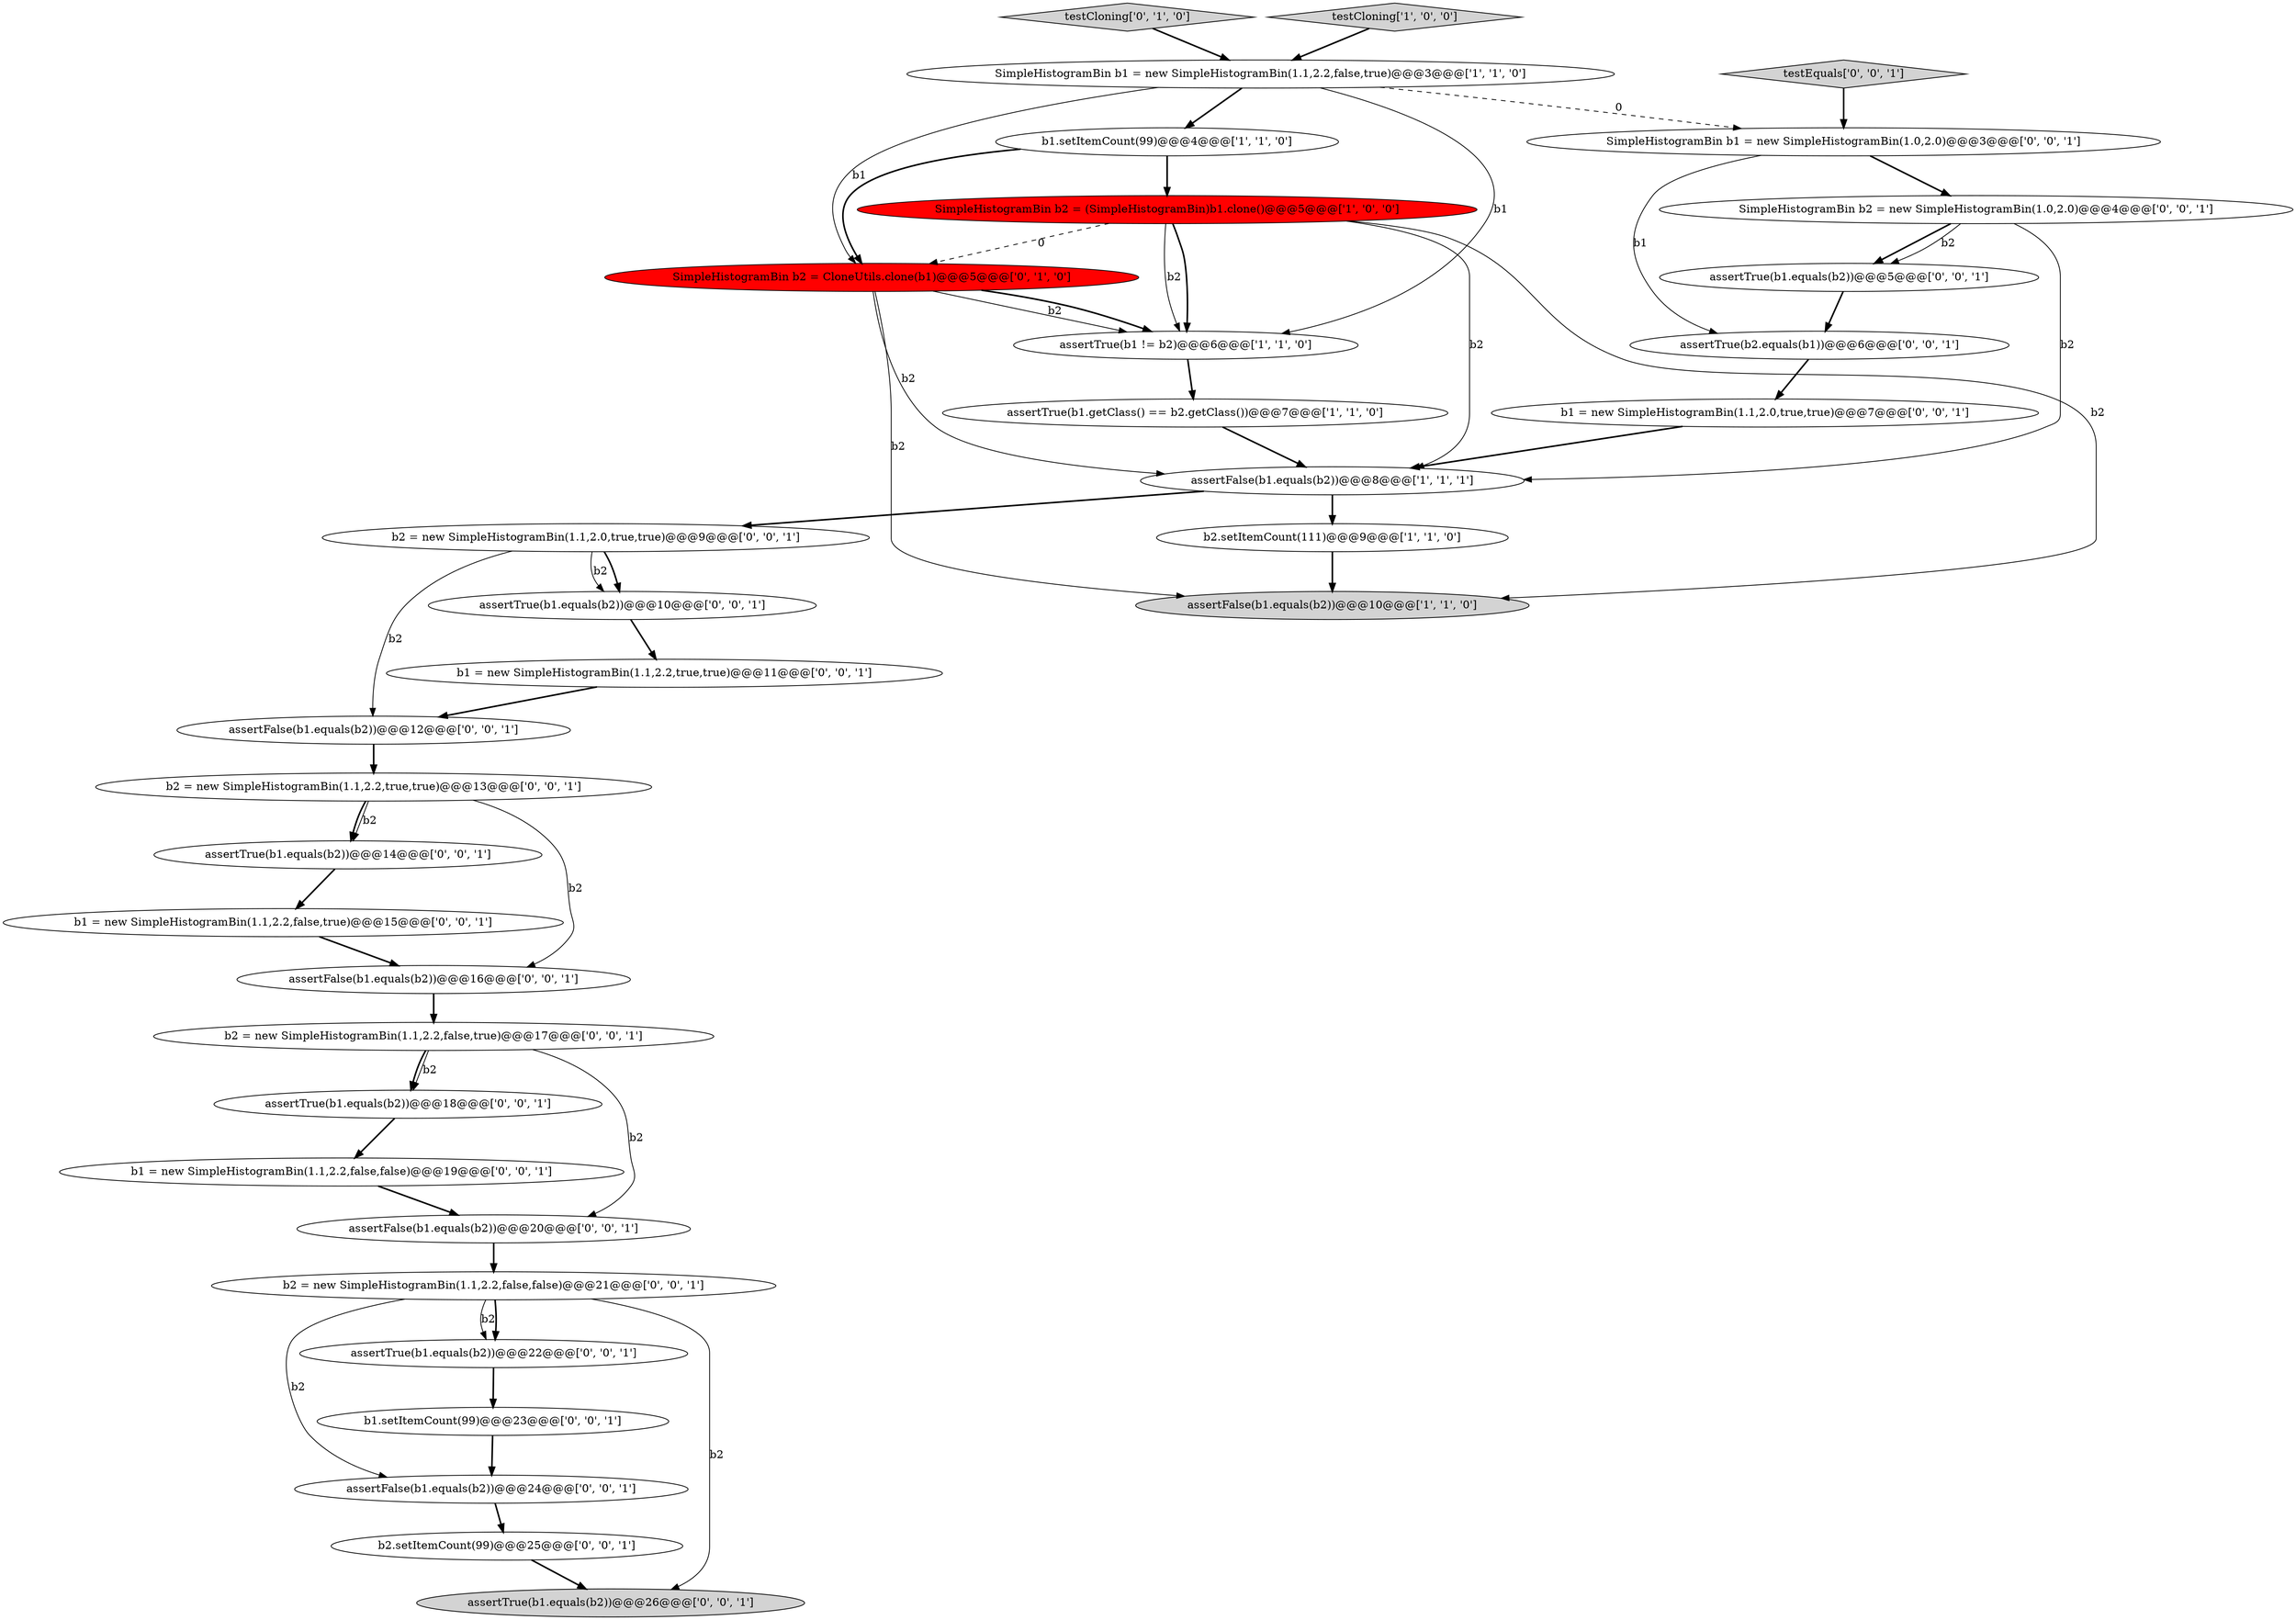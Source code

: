 digraph {
21 [style = filled, label = "assertTrue(b1.equals(b2))@@@22@@@['0', '0', '1']", fillcolor = white, shape = ellipse image = "AAA0AAABBB3BBB"];
28 [style = filled, label = "assertFalse(b1.equals(b2))@@@16@@@['0', '0', '1']", fillcolor = white, shape = ellipse image = "AAA0AAABBB3BBB"];
23 [style = filled, label = "testEquals['0', '0', '1']", fillcolor = lightgray, shape = diamond image = "AAA0AAABBB3BBB"];
3 [style = filled, label = "b1.setItemCount(99)@@@4@@@['1', '1', '0']", fillcolor = white, shape = ellipse image = "AAA0AAABBB1BBB"];
25 [style = filled, label = "assertTrue(b2.equals(b1))@@@6@@@['0', '0', '1']", fillcolor = white, shape = ellipse image = "AAA0AAABBB3BBB"];
26 [style = filled, label = "SimpleHistogramBin b2 = new SimpleHistogramBin(1.0,2.0)@@@4@@@['0', '0', '1']", fillcolor = white, shape = ellipse image = "AAA0AAABBB3BBB"];
8 [style = filled, label = "b2.setItemCount(111)@@@9@@@['1', '1', '0']", fillcolor = white, shape = ellipse image = "AAA0AAABBB1BBB"];
10 [style = filled, label = "testCloning['0', '1', '0']", fillcolor = lightgray, shape = diamond image = "AAA0AAABBB2BBB"];
11 [style = filled, label = "b2 = new SimpleHistogramBin(1.1,2.0,true,true)@@@9@@@['0', '0', '1']", fillcolor = white, shape = ellipse image = "AAA0AAABBB3BBB"];
12 [style = filled, label = "assertTrue(b1.equals(b2))@@@10@@@['0', '0', '1']", fillcolor = white, shape = ellipse image = "AAA0AAABBB3BBB"];
7 [style = filled, label = "assertFalse(b1.equals(b2))@@@10@@@['1', '1', '0']", fillcolor = lightgray, shape = ellipse image = "AAA0AAABBB1BBB"];
9 [style = filled, label = "SimpleHistogramBin b2 = CloneUtils.clone(b1)@@@5@@@['0', '1', '0']", fillcolor = red, shape = ellipse image = "AAA1AAABBB2BBB"];
0 [style = filled, label = "SimpleHistogramBin b2 = (SimpleHistogramBin)b1.clone()@@@5@@@['1', '0', '0']", fillcolor = red, shape = ellipse image = "AAA1AAABBB1BBB"];
14 [style = filled, label = "assertFalse(b1.equals(b2))@@@12@@@['0', '0', '1']", fillcolor = white, shape = ellipse image = "AAA0AAABBB3BBB"];
32 [style = filled, label = "b1 = new SimpleHistogramBin(1.1,2.0,true,true)@@@7@@@['0', '0', '1']", fillcolor = white, shape = ellipse image = "AAA0AAABBB3BBB"];
5 [style = filled, label = "assertTrue(b1.getClass() == b2.getClass())@@@7@@@['1', '1', '0']", fillcolor = white, shape = ellipse image = "AAA0AAABBB1BBB"];
13 [style = filled, label = "SimpleHistogramBin b1 = new SimpleHistogramBin(1.0,2.0)@@@3@@@['0', '0', '1']", fillcolor = white, shape = ellipse image = "AAA0AAABBB3BBB"];
20 [style = filled, label = "assertTrue(b1.equals(b2))@@@18@@@['0', '0', '1']", fillcolor = white, shape = ellipse image = "AAA0AAABBB3BBB"];
33 [style = filled, label = "assertFalse(b1.equals(b2))@@@20@@@['0', '0', '1']", fillcolor = white, shape = ellipse image = "AAA0AAABBB3BBB"];
6 [style = filled, label = "assertFalse(b1.equals(b2))@@@8@@@['1', '1', '1']", fillcolor = white, shape = ellipse image = "AAA0AAABBB1BBB"];
17 [style = filled, label = "assertTrue(b1.equals(b2))@@@26@@@['0', '0', '1']", fillcolor = lightgray, shape = ellipse image = "AAA0AAABBB3BBB"];
1 [style = filled, label = "testCloning['1', '0', '0']", fillcolor = lightgray, shape = diamond image = "AAA0AAABBB1BBB"];
24 [style = filled, label = "b1 = new SimpleHistogramBin(1.1,2.2,false,false)@@@19@@@['0', '0', '1']", fillcolor = white, shape = ellipse image = "AAA0AAABBB3BBB"];
4 [style = filled, label = "SimpleHistogramBin b1 = new SimpleHistogramBin(1.1,2.2,false,true)@@@3@@@['1', '1', '0']", fillcolor = white, shape = ellipse image = "AAA0AAABBB1BBB"];
19 [style = filled, label = "assertTrue(b1.equals(b2))@@@14@@@['0', '0', '1']", fillcolor = white, shape = ellipse image = "AAA0AAABBB3BBB"];
22 [style = filled, label = "b2.setItemCount(99)@@@25@@@['0', '0', '1']", fillcolor = white, shape = ellipse image = "AAA0AAABBB3BBB"];
15 [style = filled, label = "b2 = new SimpleHistogramBin(1.1,2.2,false,true)@@@17@@@['0', '0', '1']", fillcolor = white, shape = ellipse image = "AAA0AAABBB3BBB"];
31 [style = filled, label = "assertTrue(b1.equals(b2))@@@5@@@['0', '0', '1']", fillcolor = white, shape = ellipse image = "AAA0AAABBB3BBB"];
2 [style = filled, label = "assertTrue(b1 != b2)@@@6@@@['1', '1', '0']", fillcolor = white, shape = ellipse image = "AAA0AAABBB1BBB"];
18 [style = filled, label = "b1 = new SimpleHistogramBin(1.1,2.2,true,true)@@@11@@@['0', '0', '1']", fillcolor = white, shape = ellipse image = "AAA0AAABBB3BBB"];
30 [style = filled, label = "b1 = new SimpleHistogramBin(1.1,2.2,false,true)@@@15@@@['0', '0', '1']", fillcolor = white, shape = ellipse image = "AAA0AAABBB3BBB"];
16 [style = filled, label = "b2 = new SimpleHistogramBin(1.1,2.2,true,true)@@@13@@@['0', '0', '1']", fillcolor = white, shape = ellipse image = "AAA0AAABBB3BBB"];
29 [style = filled, label = "b1.setItemCount(99)@@@23@@@['0', '0', '1']", fillcolor = white, shape = ellipse image = "AAA0AAABBB3BBB"];
34 [style = filled, label = "assertFalse(b1.equals(b2))@@@24@@@['0', '0', '1']", fillcolor = white, shape = ellipse image = "AAA0AAABBB3BBB"];
27 [style = filled, label = "b2 = new SimpleHistogramBin(1.1,2.2,false,false)@@@21@@@['0', '0', '1']", fillcolor = white, shape = ellipse image = "AAA0AAABBB3BBB"];
14->16 [style = bold, label=""];
4->3 [style = bold, label=""];
13->25 [style = solid, label="b1"];
1->4 [style = bold, label=""];
15->20 [style = solid, label="b2"];
0->6 [style = solid, label="b2"];
9->2 [style = solid, label="b2"];
31->25 [style = bold, label=""];
28->15 [style = bold, label=""];
16->19 [style = solid, label="b2"];
27->34 [style = solid, label="b2"];
9->2 [style = bold, label=""];
27->17 [style = solid, label="b2"];
0->2 [style = bold, label=""];
27->21 [style = solid, label="b2"];
25->32 [style = bold, label=""];
11->12 [style = bold, label=""];
26->6 [style = solid, label="b2"];
29->34 [style = bold, label=""];
15->33 [style = solid, label="b2"];
16->19 [style = bold, label=""];
11->14 [style = solid, label="b2"];
33->27 [style = bold, label=""];
32->6 [style = bold, label=""];
3->0 [style = bold, label=""];
8->7 [style = bold, label=""];
34->22 [style = bold, label=""];
4->9 [style = solid, label="b1"];
3->9 [style = bold, label=""];
24->33 [style = bold, label=""];
9->6 [style = solid, label="b2"];
26->31 [style = bold, label=""];
30->28 [style = bold, label=""];
21->29 [style = bold, label=""];
11->12 [style = solid, label="b2"];
5->6 [style = bold, label=""];
26->31 [style = solid, label="b2"];
13->26 [style = bold, label=""];
23->13 [style = bold, label=""];
15->20 [style = bold, label=""];
16->28 [style = solid, label="b2"];
6->11 [style = bold, label=""];
6->8 [style = bold, label=""];
12->18 [style = bold, label=""];
10->4 [style = bold, label=""];
22->17 [style = bold, label=""];
9->7 [style = solid, label="b2"];
0->9 [style = dashed, label="0"];
0->7 [style = solid, label="b2"];
20->24 [style = bold, label=""];
4->13 [style = dashed, label="0"];
0->2 [style = solid, label="b2"];
27->21 [style = bold, label=""];
18->14 [style = bold, label=""];
4->2 [style = solid, label="b1"];
2->5 [style = bold, label=""];
19->30 [style = bold, label=""];
}
